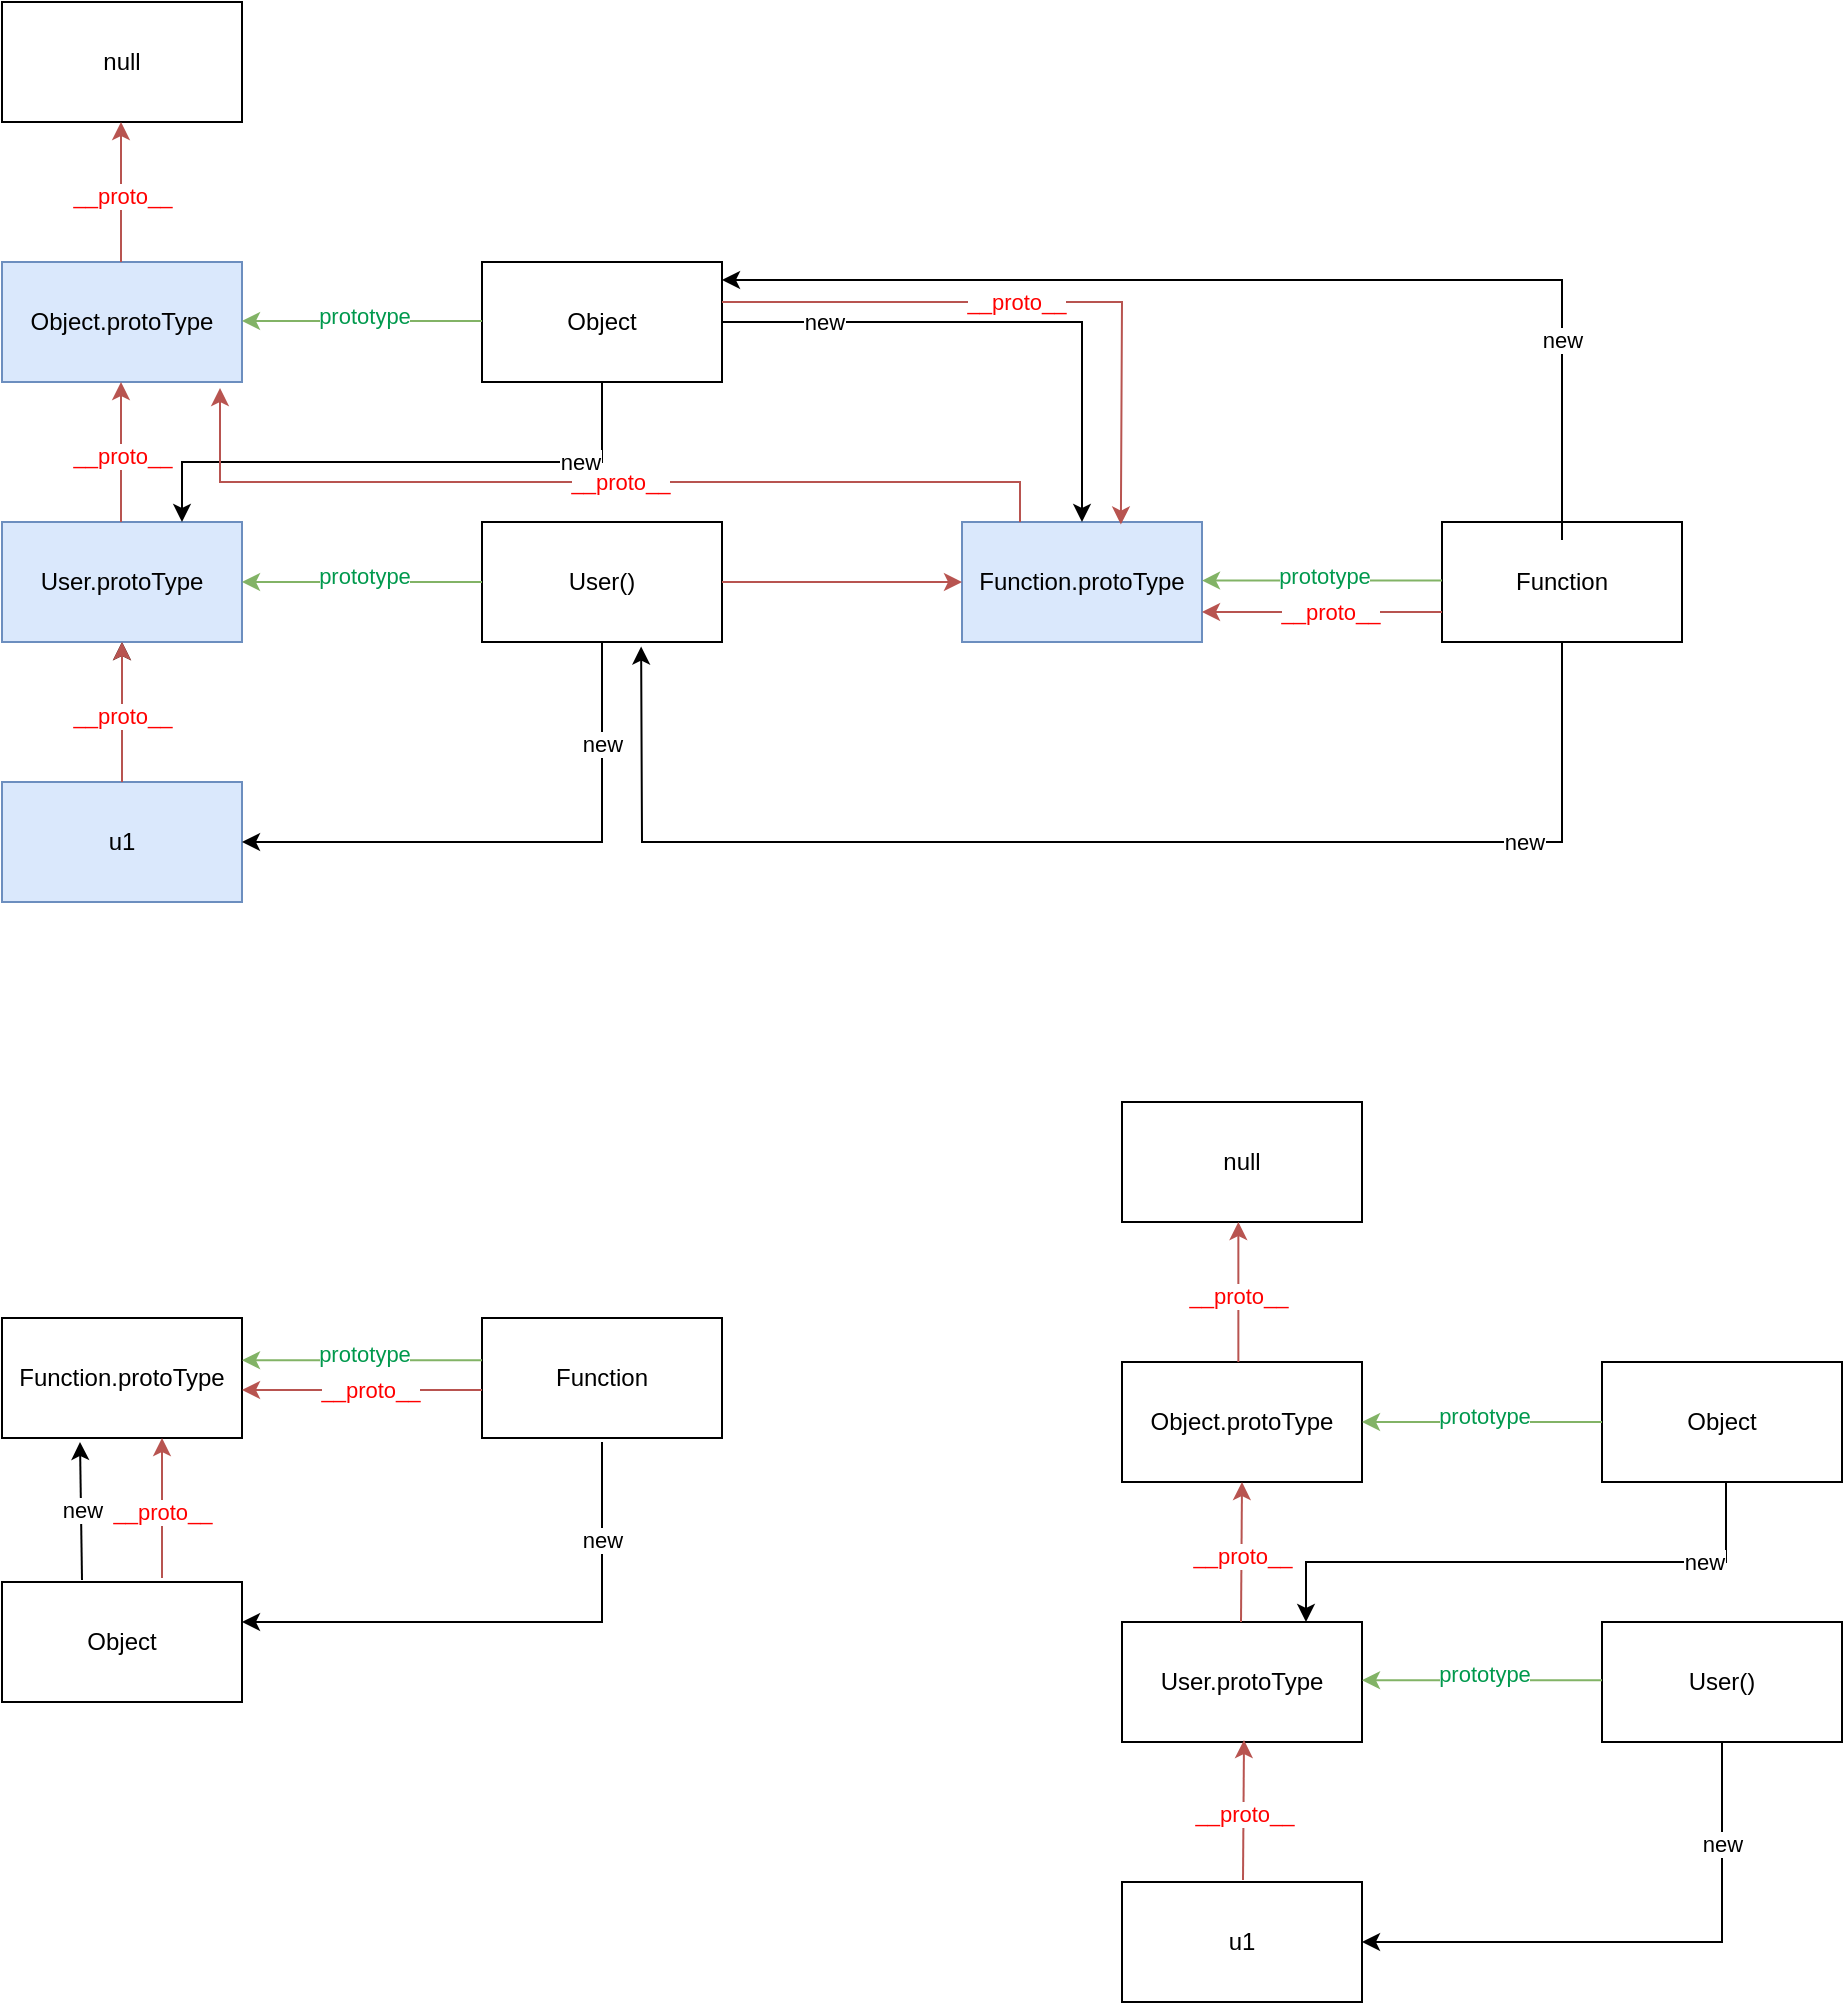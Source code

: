<mxfile version="22.0.8" type="github">
  <diagram name="第 1 页" id="DMLRb_-jvthfb_GOLyaX">
    <mxGraphModel dx="1294" dy="737" grid="1" gridSize="10" guides="1" tooltips="1" connect="1" arrows="1" fold="1" page="1" pageScale="1" pageWidth="827" pageHeight="1169" math="0" shadow="0">
      <root>
        <mxCell id="0" />
        <mxCell id="1" parent="0" />
        <mxCell id="PlZWdDpbJiLyR5dcW1TL-42" value="" style="edgeStyle=orthogonalEdgeStyle;rounded=0;orthogonalLoop=1;jettySize=auto;html=1;" parent="1" source="PlZWdDpbJiLyR5dcW1TL-1" target="PlZWdDpbJiLyR5dcW1TL-3" edge="1">
          <mxGeometry relative="1" as="geometry" />
        </mxCell>
        <mxCell id="PlZWdDpbJiLyR5dcW1TL-1" value="u1" style="rounded=0;whiteSpace=wrap;html=1;fillColor=#dae8fc;strokeColor=#6c8ebf;" parent="1" vertex="1">
          <mxGeometry x="40" y="400" width="120" height="60" as="geometry" />
        </mxCell>
        <mxCell id="PlZWdDpbJiLyR5dcW1TL-2" value="User()" style="rounded=0;whiteSpace=wrap;html=1;" parent="1" vertex="1">
          <mxGeometry x="280" y="270" width="120" height="60" as="geometry" />
        </mxCell>
        <mxCell id="PlZWdDpbJiLyR5dcW1TL-3" value="User.protoType" style="rounded=0;whiteSpace=wrap;html=1;fillColor=#dae8fc;strokeColor=#6c8ebf;" parent="1" vertex="1">
          <mxGeometry x="40" y="270" width="120" height="60" as="geometry" />
        </mxCell>
        <mxCell id="PlZWdDpbJiLyR5dcW1TL-4" value="" style="endArrow=classic;html=1;rounded=0;exitX=0.5;exitY=1;exitDx=0;exitDy=0;entryX=1;entryY=0.5;entryDx=0;entryDy=0;" parent="1" source="PlZWdDpbJiLyR5dcW1TL-2" target="PlZWdDpbJiLyR5dcW1TL-1" edge="1">
          <mxGeometry width="50" height="50" relative="1" as="geometry">
            <mxPoint x="390" y="260" as="sourcePoint" />
            <mxPoint x="440" y="210" as="targetPoint" />
            <Array as="points">
              <mxPoint x="340" y="430" />
            </Array>
          </mxGeometry>
        </mxCell>
        <mxCell id="PlZWdDpbJiLyR5dcW1TL-5" value="new" style="edgeLabel;html=1;align=center;verticalAlign=middle;resizable=0;points=[];" parent="PlZWdDpbJiLyR5dcW1TL-4" vertex="1" connectable="0">
          <mxGeometry x="-0.637" relative="1" as="geometry">
            <mxPoint as="offset" />
          </mxGeometry>
        </mxCell>
        <mxCell id="PlZWdDpbJiLyR5dcW1TL-6" value="" style="endArrow=classic;html=1;rounded=0;entryX=0.5;entryY=1;entryDx=0;entryDy=0;exitX=0.5;exitY=0;exitDx=0;exitDy=0;fillColor=#f8cecc;strokeColor=#b85450;" parent="1" source="PlZWdDpbJiLyR5dcW1TL-1" target="PlZWdDpbJiLyR5dcW1TL-3" edge="1">
          <mxGeometry width="50" height="50" relative="1" as="geometry">
            <mxPoint x="100" y="380" as="sourcePoint" />
            <mxPoint x="440" y="270" as="targetPoint" />
          </mxGeometry>
        </mxCell>
        <mxCell id="PlZWdDpbJiLyR5dcW1TL-7" value="__proto__" style="edgeLabel;html=1;align=center;verticalAlign=middle;resizable=0;points=[];fontColor=#FF0000;" parent="PlZWdDpbJiLyR5dcW1TL-6" vertex="1" connectable="0">
          <mxGeometry x="-0.057" relative="1" as="geometry">
            <mxPoint as="offset" />
          </mxGeometry>
        </mxCell>
        <mxCell id="PlZWdDpbJiLyR5dcW1TL-8" value="" style="endArrow=classic;html=1;rounded=0;exitX=0;exitY=0.5;exitDx=0;exitDy=0;fillColor=#d5e8d4;strokeColor=#82b366;" parent="1" source="PlZWdDpbJiLyR5dcW1TL-2" target="PlZWdDpbJiLyR5dcW1TL-3" edge="1">
          <mxGeometry width="50" height="50" relative="1" as="geometry">
            <mxPoint x="390" y="320" as="sourcePoint" />
            <mxPoint x="440" y="270" as="targetPoint" />
          </mxGeometry>
        </mxCell>
        <mxCell id="PlZWdDpbJiLyR5dcW1TL-9" value="prototype" style="edgeLabel;html=1;align=center;verticalAlign=middle;resizable=0;points=[];fontColor=#00994D;" parent="PlZWdDpbJiLyR5dcW1TL-8" vertex="1" connectable="0">
          <mxGeometry x="-0.017" y="-3" relative="1" as="geometry">
            <mxPoint as="offset" />
          </mxGeometry>
        </mxCell>
        <mxCell id="PlZWdDpbJiLyR5dcW1TL-10" value="Object" style="rounded=0;whiteSpace=wrap;html=1;" parent="1" vertex="1">
          <mxGeometry x="280" y="140" width="120" height="60" as="geometry" />
        </mxCell>
        <mxCell id="PlZWdDpbJiLyR5dcW1TL-11" value="Object.protoType" style="rounded=0;whiteSpace=wrap;html=1;fillColor=#dae8fc;strokeColor=#6c8ebf;" parent="1" vertex="1">
          <mxGeometry x="40" y="140" width="120" height="60" as="geometry" />
        </mxCell>
        <mxCell id="PlZWdDpbJiLyR5dcW1TL-12" value="" style="endArrow=classic;html=1;rounded=0;entryX=0.5;entryY=1;entryDx=0;entryDy=0;exitX=0.5;exitY=0;exitDx=0;exitDy=0;fillColor=#f8cecc;strokeColor=#b85450;" parent="1" edge="1">
          <mxGeometry width="50" height="50" relative="1" as="geometry">
            <mxPoint x="99.5" y="270" as="sourcePoint" />
            <mxPoint x="99.5" y="200" as="targetPoint" />
          </mxGeometry>
        </mxCell>
        <mxCell id="PlZWdDpbJiLyR5dcW1TL-13" value="__proto__" style="edgeLabel;html=1;align=center;verticalAlign=middle;resizable=0;points=[];fontColor=#FF0000;" parent="PlZWdDpbJiLyR5dcW1TL-12" vertex="1" connectable="0">
          <mxGeometry x="-0.057" relative="1" as="geometry">
            <mxPoint as="offset" />
          </mxGeometry>
        </mxCell>
        <mxCell id="PlZWdDpbJiLyR5dcW1TL-14" value="" style="endArrow=classic;html=1;rounded=0;exitX=0;exitY=0.5;exitDx=0;exitDy=0;fillColor=#d5e8d4;strokeColor=#82b366;" parent="1" edge="1">
          <mxGeometry width="50" height="50" relative="1" as="geometry">
            <mxPoint x="280" y="169.5" as="sourcePoint" />
            <mxPoint x="160" y="169.5" as="targetPoint" />
          </mxGeometry>
        </mxCell>
        <mxCell id="PlZWdDpbJiLyR5dcW1TL-15" value="prototype" style="edgeLabel;html=1;align=center;verticalAlign=middle;resizable=0;points=[];fontColor=#00994D;" parent="PlZWdDpbJiLyR5dcW1TL-14" vertex="1" connectable="0">
          <mxGeometry x="-0.017" y="-3" relative="1" as="geometry">
            <mxPoint as="offset" />
          </mxGeometry>
        </mxCell>
        <mxCell id="PlZWdDpbJiLyR5dcW1TL-16" value="" style="endArrow=classic;html=1;rounded=0;entryX=0.75;entryY=0;entryDx=0;entryDy=0;" parent="1" target="PlZWdDpbJiLyR5dcW1TL-3" edge="1">
          <mxGeometry width="50" height="50" relative="1" as="geometry">
            <mxPoint x="340" y="200" as="sourcePoint" />
            <mxPoint x="160" y="290" as="targetPoint" />
            <Array as="points">
              <mxPoint x="340" y="240" />
              <mxPoint x="130" y="240" />
            </Array>
          </mxGeometry>
        </mxCell>
        <mxCell id="PlZWdDpbJiLyR5dcW1TL-17" value="new" style="edgeLabel;html=1;align=center;verticalAlign=middle;resizable=0;points=[];" parent="PlZWdDpbJiLyR5dcW1TL-16" vertex="1" connectable="0">
          <mxGeometry x="-0.637" relative="1" as="geometry">
            <mxPoint as="offset" />
          </mxGeometry>
        </mxCell>
        <mxCell id="PlZWdDpbJiLyR5dcW1TL-19" value="null" style="rounded=0;whiteSpace=wrap;html=1;" parent="1" vertex="1">
          <mxGeometry x="40" y="10" width="120" height="60" as="geometry" />
        </mxCell>
        <mxCell id="PlZWdDpbJiLyR5dcW1TL-20" value="" style="endArrow=classic;html=1;rounded=0;entryX=0.5;entryY=1;entryDx=0;entryDy=0;exitX=0.5;exitY=0;exitDx=0;exitDy=0;fillColor=#f8cecc;strokeColor=#b85450;" parent="1" edge="1">
          <mxGeometry width="50" height="50" relative="1" as="geometry">
            <mxPoint x="99.5" y="140" as="sourcePoint" />
            <mxPoint x="99.5" y="70" as="targetPoint" />
          </mxGeometry>
        </mxCell>
        <mxCell id="PlZWdDpbJiLyR5dcW1TL-21" value="__proto__" style="edgeLabel;html=1;align=center;verticalAlign=middle;resizable=0;points=[];fontColor=#FF0000;" parent="PlZWdDpbJiLyR5dcW1TL-20" vertex="1" connectable="0">
          <mxGeometry x="-0.057" relative="1" as="geometry">
            <mxPoint as="offset" />
          </mxGeometry>
        </mxCell>
        <mxCell id="PlZWdDpbJiLyR5dcW1TL-22" value="Function" style="rounded=0;whiteSpace=wrap;html=1;" parent="1" vertex="1">
          <mxGeometry x="760" y="270" width="120" height="60" as="geometry" />
        </mxCell>
        <mxCell id="PlZWdDpbJiLyR5dcW1TL-23" value="Function.protoType" style="rounded=0;whiteSpace=wrap;html=1;fillColor=#dae8fc;strokeColor=#6c8ebf;" parent="1" vertex="1">
          <mxGeometry x="520" y="270" width="120" height="60" as="geometry" />
        </mxCell>
        <mxCell id="PlZWdDpbJiLyR5dcW1TL-25" value="" style="endArrow=classic;html=1;rounded=0;exitX=0;exitY=0.5;exitDx=0;exitDy=0;fillColor=#d5e8d4;strokeColor=#82b366;" parent="1" edge="1">
          <mxGeometry width="50" height="50" relative="1" as="geometry">
            <mxPoint x="760" y="299.29" as="sourcePoint" />
            <mxPoint x="640" y="299.29" as="targetPoint" />
          </mxGeometry>
        </mxCell>
        <mxCell id="PlZWdDpbJiLyR5dcW1TL-26" value="prototype" style="edgeLabel;html=1;align=center;verticalAlign=middle;resizable=0;points=[];fontColor=#00994D;" parent="PlZWdDpbJiLyR5dcW1TL-25" vertex="1" connectable="0">
          <mxGeometry x="-0.017" y="-3" relative="1" as="geometry">
            <mxPoint as="offset" />
          </mxGeometry>
        </mxCell>
        <mxCell id="PlZWdDpbJiLyR5dcW1TL-27" value="" style="endArrow=classic;html=1;rounded=0;entryX=1;entryY=0.75;entryDx=0;entryDy=0;exitX=0;exitY=0.75;exitDx=0;exitDy=0;fillColor=#f8cecc;strokeColor=#b85450;" parent="1" source="PlZWdDpbJiLyR5dcW1TL-22" target="PlZWdDpbJiLyR5dcW1TL-23" edge="1">
          <mxGeometry width="50" height="50" relative="1" as="geometry">
            <mxPoint x="770" y="450" as="sourcePoint" />
            <mxPoint x="770" y="380" as="targetPoint" />
          </mxGeometry>
        </mxCell>
        <mxCell id="PlZWdDpbJiLyR5dcW1TL-28" value="__proto__" style="edgeLabel;html=1;align=center;verticalAlign=middle;resizable=0;points=[];fontColor=#FF0000;" parent="PlZWdDpbJiLyR5dcW1TL-27" vertex="1" connectable="0">
          <mxGeometry x="-0.057" relative="1" as="geometry">
            <mxPoint as="offset" />
          </mxGeometry>
        </mxCell>
        <mxCell id="PlZWdDpbJiLyR5dcW1TL-29" value="" style="endArrow=classic;html=1;rounded=0;entryX=0;entryY=0.5;entryDx=0;entryDy=0;fillColor=#f8cecc;strokeColor=#b85450;" parent="1" source="PlZWdDpbJiLyR5dcW1TL-2" target="PlZWdDpbJiLyR5dcW1TL-23" edge="1">
          <mxGeometry width="50" height="50" relative="1" as="geometry">
            <mxPoint x="490" y="370" as="sourcePoint" />
            <mxPoint x="490" y="300" as="targetPoint" />
          </mxGeometry>
        </mxCell>
        <mxCell id="PlZWdDpbJiLyR5dcW1TL-31" value="" style="endArrow=classic;html=1;rounded=0;exitX=1;exitY=0.5;exitDx=0;exitDy=0;entryX=0.5;entryY=0;entryDx=0;entryDy=0;" parent="1" source="PlZWdDpbJiLyR5dcW1TL-10" target="PlZWdDpbJiLyR5dcW1TL-23" edge="1">
          <mxGeometry width="50" height="50" relative="1" as="geometry">
            <mxPoint x="350" y="340" as="sourcePoint" />
            <mxPoint x="170" y="440" as="targetPoint" />
            <Array as="points">
              <mxPoint x="580" y="170" />
            </Array>
          </mxGeometry>
        </mxCell>
        <mxCell id="PlZWdDpbJiLyR5dcW1TL-32" value="new" style="edgeLabel;html=1;align=center;verticalAlign=middle;resizable=0;points=[];" parent="PlZWdDpbJiLyR5dcW1TL-31" vertex="1" connectable="0">
          <mxGeometry x="-0.637" relative="1" as="geometry">
            <mxPoint as="offset" />
          </mxGeometry>
        </mxCell>
        <mxCell id="PlZWdDpbJiLyR5dcW1TL-33" value="" style="endArrow=classic;html=1;rounded=0;exitX=0.5;exitY=1;exitDx=0;exitDy=0;entryX=0.663;entryY=1.038;entryDx=0;entryDy=0;entryPerimeter=0;" parent="1" source="PlZWdDpbJiLyR5dcW1TL-22" target="PlZWdDpbJiLyR5dcW1TL-2" edge="1">
          <mxGeometry width="50" height="50" relative="1" as="geometry">
            <mxPoint x="350" y="340" as="sourcePoint" />
            <mxPoint x="170" y="440" as="targetPoint" />
            <Array as="points">
              <mxPoint x="820" y="430" />
              <mxPoint x="360" y="430" />
            </Array>
          </mxGeometry>
        </mxCell>
        <mxCell id="PlZWdDpbJiLyR5dcW1TL-34" value="new" style="edgeLabel;html=1;align=center;verticalAlign=middle;resizable=0;points=[];" parent="PlZWdDpbJiLyR5dcW1TL-33" vertex="1" connectable="0">
          <mxGeometry x="-0.637" relative="1" as="geometry">
            <mxPoint as="offset" />
          </mxGeometry>
        </mxCell>
        <mxCell id="PlZWdDpbJiLyR5dcW1TL-72" value="" style="group" parent="1" vertex="1" connectable="0">
          <mxGeometry x="600" y="560" width="360" height="450" as="geometry" />
        </mxCell>
        <mxCell id="PlZWdDpbJiLyR5dcW1TL-49" value="u1" style="rounded=0;whiteSpace=wrap;html=1;" parent="PlZWdDpbJiLyR5dcW1TL-72" vertex="1">
          <mxGeometry y="390" width="120" height="60" as="geometry" />
        </mxCell>
        <mxCell id="PlZWdDpbJiLyR5dcW1TL-50" value="User()" style="rounded=0;whiteSpace=wrap;html=1;" parent="PlZWdDpbJiLyR5dcW1TL-72" vertex="1">
          <mxGeometry x="240" y="260" width="120" height="60" as="geometry" />
        </mxCell>
        <mxCell id="PlZWdDpbJiLyR5dcW1TL-51" value="User.protoType" style="rounded=0;whiteSpace=wrap;html=1;" parent="PlZWdDpbJiLyR5dcW1TL-72" vertex="1">
          <mxGeometry y="260" width="120" height="60" as="geometry" />
        </mxCell>
        <mxCell id="PlZWdDpbJiLyR5dcW1TL-52" value="" style="endArrow=classic;html=1;rounded=0;exitX=0.5;exitY=1;exitDx=0;exitDy=0;entryX=1;entryY=0.5;entryDx=0;entryDy=0;" parent="PlZWdDpbJiLyR5dcW1TL-72" source="PlZWdDpbJiLyR5dcW1TL-50" target="PlZWdDpbJiLyR5dcW1TL-49" edge="1">
          <mxGeometry width="50" height="50" relative="1" as="geometry">
            <mxPoint x="350" y="250" as="sourcePoint" />
            <mxPoint x="400" y="200" as="targetPoint" />
            <Array as="points">
              <mxPoint x="300" y="420" />
            </Array>
          </mxGeometry>
        </mxCell>
        <mxCell id="PlZWdDpbJiLyR5dcW1TL-53" value="new" style="edgeLabel;html=1;align=center;verticalAlign=middle;resizable=0;points=[];" parent="PlZWdDpbJiLyR5dcW1TL-52" vertex="1" connectable="0">
          <mxGeometry x="-0.637" relative="1" as="geometry">
            <mxPoint as="offset" />
          </mxGeometry>
        </mxCell>
        <mxCell id="PlZWdDpbJiLyR5dcW1TL-55" value="Object" style="rounded=0;whiteSpace=wrap;html=1;" parent="PlZWdDpbJiLyR5dcW1TL-72" vertex="1">
          <mxGeometry x="240" y="130" width="120" height="60" as="geometry" />
        </mxCell>
        <mxCell id="PlZWdDpbJiLyR5dcW1TL-56" value="Object.protoType" style="rounded=0;whiteSpace=wrap;html=1;" parent="PlZWdDpbJiLyR5dcW1TL-72" vertex="1">
          <mxGeometry y="130" width="120" height="60" as="geometry" />
        </mxCell>
        <mxCell id="PlZWdDpbJiLyR5dcW1TL-57" value="" style="endArrow=classic;html=1;rounded=0;exitX=0.5;exitY=0;exitDx=0;exitDy=0;fillColor=#f8cecc;strokeColor=#b85450;" parent="PlZWdDpbJiLyR5dcW1TL-72" edge="1">
          <mxGeometry width="50" height="50" relative="1" as="geometry">
            <mxPoint x="59.5" y="260" as="sourcePoint" />
            <mxPoint x="60" y="190" as="targetPoint" />
          </mxGeometry>
        </mxCell>
        <mxCell id="PlZWdDpbJiLyR5dcW1TL-58" value="__proto__" style="edgeLabel;html=1;align=center;verticalAlign=middle;resizable=0;points=[];fontColor=#FF0000;" parent="PlZWdDpbJiLyR5dcW1TL-57" vertex="1" connectable="0">
          <mxGeometry x="-0.057" relative="1" as="geometry">
            <mxPoint as="offset" />
          </mxGeometry>
        </mxCell>
        <mxCell id="PlZWdDpbJiLyR5dcW1TL-60" value="null" style="rounded=0;whiteSpace=wrap;html=1;" parent="PlZWdDpbJiLyR5dcW1TL-72" vertex="1">
          <mxGeometry width="120" height="60" as="geometry" />
        </mxCell>
        <mxCell id="PlZWdDpbJiLyR5dcW1TL-62" value="" style="endArrow=classic;html=1;rounded=0;entryX=0.5;entryY=1;entryDx=0;entryDy=0;exitX=0.5;exitY=0;exitDx=0;exitDy=0;fillColor=#f8cecc;strokeColor=#b85450;" parent="PlZWdDpbJiLyR5dcW1TL-72" edge="1">
          <mxGeometry width="50" height="50" relative="1" as="geometry">
            <mxPoint x="58.18" y="130" as="sourcePoint" />
            <mxPoint x="58.18" y="60" as="targetPoint" />
          </mxGeometry>
        </mxCell>
        <mxCell id="PlZWdDpbJiLyR5dcW1TL-63" value="__proto__" style="edgeLabel;html=1;align=center;verticalAlign=middle;resizable=0;points=[];fontColor=#FF0000;" parent="PlZWdDpbJiLyR5dcW1TL-62" vertex="1" connectable="0">
          <mxGeometry x="-0.057" relative="1" as="geometry">
            <mxPoint as="offset" />
          </mxGeometry>
        </mxCell>
        <mxCell id="PlZWdDpbJiLyR5dcW1TL-64" value="" style="endArrow=classic;html=1;rounded=0;exitX=0;exitY=0.5;exitDx=0;exitDy=0;fillColor=#d5e8d4;strokeColor=#82b366;" parent="PlZWdDpbJiLyR5dcW1TL-72" edge="1">
          <mxGeometry width="50" height="50" relative="1" as="geometry">
            <mxPoint x="240" y="160" as="sourcePoint" />
            <mxPoint x="120" y="160" as="targetPoint" />
          </mxGeometry>
        </mxCell>
        <mxCell id="PlZWdDpbJiLyR5dcW1TL-65" value="prototype" style="edgeLabel;html=1;align=center;verticalAlign=middle;resizable=0;points=[];fontColor=#00994D;" parent="PlZWdDpbJiLyR5dcW1TL-64" vertex="1" connectable="0">
          <mxGeometry x="-0.017" y="-3" relative="1" as="geometry">
            <mxPoint as="offset" />
          </mxGeometry>
        </mxCell>
        <mxCell id="PlZWdDpbJiLyR5dcW1TL-66" value="" style="endArrow=classic;html=1;rounded=0;exitX=0;exitY=0.5;exitDx=0;exitDy=0;fillColor=#d5e8d4;strokeColor=#82b366;" parent="PlZWdDpbJiLyR5dcW1TL-72" edge="1">
          <mxGeometry width="50" height="50" relative="1" as="geometry">
            <mxPoint x="240" y="289.09" as="sourcePoint" />
            <mxPoint x="120" y="289.09" as="targetPoint" />
          </mxGeometry>
        </mxCell>
        <mxCell id="PlZWdDpbJiLyR5dcW1TL-67" value="prototype" style="edgeLabel;html=1;align=center;verticalAlign=middle;resizable=0;points=[];fontColor=#00994D;" parent="PlZWdDpbJiLyR5dcW1TL-66" vertex="1" connectable="0">
          <mxGeometry x="-0.017" y="-3" relative="1" as="geometry">
            <mxPoint as="offset" />
          </mxGeometry>
        </mxCell>
        <mxCell id="PlZWdDpbJiLyR5dcW1TL-68" value="" style="endArrow=classic;html=1;rounded=0;entryX=0.75;entryY=0;entryDx=0;entryDy=0;" parent="PlZWdDpbJiLyR5dcW1TL-72" edge="1">
          <mxGeometry width="50" height="50" relative="1" as="geometry">
            <mxPoint x="302" y="190" as="sourcePoint" />
            <mxPoint x="92" y="260" as="targetPoint" />
            <Array as="points">
              <mxPoint x="302" y="230" />
              <mxPoint x="92" y="230" />
            </Array>
          </mxGeometry>
        </mxCell>
        <mxCell id="PlZWdDpbJiLyR5dcW1TL-69" value="new" style="edgeLabel;html=1;align=center;verticalAlign=middle;resizable=0;points=[];" parent="PlZWdDpbJiLyR5dcW1TL-68" vertex="1" connectable="0">
          <mxGeometry x="-0.637" relative="1" as="geometry">
            <mxPoint as="offset" />
          </mxGeometry>
        </mxCell>
        <mxCell id="PlZWdDpbJiLyR5dcW1TL-70" value="" style="endArrow=classic;html=1;rounded=0;exitX=0.5;exitY=0;exitDx=0;exitDy=0;fillColor=#f8cecc;strokeColor=#b85450;" parent="PlZWdDpbJiLyR5dcW1TL-72" edge="1">
          <mxGeometry width="50" height="50" relative="1" as="geometry">
            <mxPoint x="60.5" y="389" as="sourcePoint" />
            <mxPoint x="61" y="319" as="targetPoint" />
          </mxGeometry>
        </mxCell>
        <mxCell id="PlZWdDpbJiLyR5dcW1TL-71" value="__proto__" style="edgeLabel;html=1;align=center;verticalAlign=middle;resizable=0;points=[];fontColor=#FF0000;" parent="PlZWdDpbJiLyR5dcW1TL-70" vertex="1" connectable="0">
          <mxGeometry x="-0.057" relative="1" as="geometry">
            <mxPoint as="offset" />
          </mxGeometry>
        </mxCell>
        <mxCell id="PlZWdDpbJiLyR5dcW1TL-77" value="" style="group" parent="1" vertex="1" connectable="0">
          <mxGeometry x="40" y="668" width="360" height="192" as="geometry" />
        </mxCell>
        <mxCell id="PlZWdDpbJiLyR5dcW1TL-36" value="Object" style="rounded=0;whiteSpace=wrap;html=1;" parent="PlZWdDpbJiLyR5dcW1TL-77" vertex="1">
          <mxGeometry y="132" width="120" height="60" as="geometry" />
        </mxCell>
        <mxCell id="PlZWdDpbJiLyR5dcW1TL-37" value="Function" style="rounded=0;whiteSpace=wrap;html=1;" parent="PlZWdDpbJiLyR5dcW1TL-77" vertex="1">
          <mxGeometry x="240" width="120" height="60" as="geometry" />
        </mxCell>
        <mxCell id="PlZWdDpbJiLyR5dcW1TL-38" value="Function.protoType" style="rounded=0;whiteSpace=wrap;html=1;" parent="PlZWdDpbJiLyR5dcW1TL-77" vertex="1">
          <mxGeometry width="120" height="60" as="geometry" />
        </mxCell>
        <mxCell id="PlZWdDpbJiLyR5dcW1TL-40" value="" style="endArrow=classic;html=1;rounded=0;entryX=1;entryY=0.5;entryDx=0;entryDy=0;" parent="PlZWdDpbJiLyR5dcW1TL-77" edge="1">
          <mxGeometry width="50" height="50" relative="1" as="geometry">
            <mxPoint x="300" y="62" as="sourcePoint" />
            <mxPoint x="120" y="152" as="targetPoint" />
            <Array as="points">
              <mxPoint x="300" y="152" />
            </Array>
          </mxGeometry>
        </mxCell>
        <mxCell id="PlZWdDpbJiLyR5dcW1TL-41" value="new" style="edgeLabel;html=1;align=center;verticalAlign=middle;resizable=0;points=[];" parent="PlZWdDpbJiLyR5dcW1TL-40" vertex="1" connectable="0">
          <mxGeometry x="-0.637" relative="1" as="geometry">
            <mxPoint as="offset" />
          </mxGeometry>
        </mxCell>
        <mxCell id="PlZWdDpbJiLyR5dcW1TL-43" value="" style="endArrow=classic;html=1;rounded=0;entryX=0.5;entryY=1;entryDx=0;entryDy=0;exitX=0.5;exitY=0;exitDx=0;exitDy=0;fillColor=#f8cecc;strokeColor=#b85450;" parent="PlZWdDpbJiLyR5dcW1TL-77" edge="1">
          <mxGeometry width="50" height="50" relative="1" as="geometry">
            <mxPoint x="80" y="130" as="sourcePoint" />
            <mxPoint x="80" y="60" as="targetPoint" />
          </mxGeometry>
        </mxCell>
        <mxCell id="PlZWdDpbJiLyR5dcW1TL-44" value="__proto__" style="edgeLabel;html=1;align=center;verticalAlign=middle;resizable=0;points=[];fontColor=#FF0000;" parent="PlZWdDpbJiLyR5dcW1TL-43" vertex="1" connectable="0">
          <mxGeometry x="-0.057" relative="1" as="geometry">
            <mxPoint as="offset" />
          </mxGeometry>
        </mxCell>
        <mxCell id="PlZWdDpbJiLyR5dcW1TL-45" value="" style="endArrow=classic;html=1;rounded=0;exitX=0;exitY=0.5;exitDx=0;exitDy=0;fillColor=#d5e8d4;strokeColor=#82b366;" parent="PlZWdDpbJiLyR5dcW1TL-77" edge="1">
          <mxGeometry width="50" height="50" relative="1" as="geometry">
            <mxPoint x="240" y="21.09" as="sourcePoint" />
            <mxPoint x="120" y="21.09" as="targetPoint" />
          </mxGeometry>
        </mxCell>
        <mxCell id="PlZWdDpbJiLyR5dcW1TL-46" value="prototype" style="edgeLabel;html=1;align=center;verticalAlign=middle;resizable=0;points=[];fontColor=#00994D;" parent="PlZWdDpbJiLyR5dcW1TL-45" vertex="1" connectable="0">
          <mxGeometry x="-0.017" y="-3" relative="1" as="geometry">
            <mxPoint as="offset" />
          </mxGeometry>
        </mxCell>
        <mxCell id="PlZWdDpbJiLyR5dcW1TL-47" value="" style="endArrow=classic;html=1;rounded=0;entryX=1;entryY=0.75;entryDx=0;entryDy=0;exitX=0;exitY=0.75;exitDx=0;exitDy=0;fillColor=#f8cecc;strokeColor=#b85450;" parent="PlZWdDpbJiLyR5dcW1TL-77" edge="1">
          <mxGeometry width="50" height="50" relative="1" as="geometry">
            <mxPoint x="240" y="36" as="sourcePoint" />
            <mxPoint x="120" y="36" as="targetPoint" />
          </mxGeometry>
        </mxCell>
        <mxCell id="PlZWdDpbJiLyR5dcW1TL-48" value="__proto__" style="edgeLabel;html=1;align=center;verticalAlign=middle;resizable=0;points=[];fontColor=#FF0000;" parent="PlZWdDpbJiLyR5dcW1TL-47" vertex="1" connectable="0">
          <mxGeometry x="-0.057" relative="1" as="geometry">
            <mxPoint as="offset" />
          </mxGeometry>
        </mxCell>
        <mxCell id="PlZWdDpbJiLyR5dcW1TL-75" value="" style="endArrow=classic;html=1;rounded=0;" parent="PlZWdDpbJiLyR5dcW1TL-77" edge="1">
          <mxGeometry width="50" height="50" relative="1" as="geometry">
            <mxPoint x="40" y="131" as="sourcePoint" />
            <mxPoint x="39" y="62" as="targetPoint" />
          </mxGeometry>
        </mxCell>
        <mxCell id="PlZWdDpbJiLyR5dcW1TL-76" value="new" style="edgeLabel;html=1;align=center;verticalAlign=middle;resizable=0;points=[];" parent="PlZWdDpbJiLyR5dcW1TL-75" vertex="1" connectable="0">
          <mxGeometry x="0.035" relative="1" as="geometry">
            <mxPoint as="offset" />
          </mxGeometry>
        </mxCell>
        <mxCell id="PlZWdDpbJiLyR5dcW1TL-78" value="" style="endArrow=classic;html=1;rounded=0;fillColor=#f8cecc;strokeColor=#b85450;entryX=0.662;entryY=0.021;entryDx=0;entryDy=0;entryPerimeter=0;" parent="1" target="PlZWdDpbJiLyR5dcW1TL-23" edge="1">
          <mxGeometry width="50" height="50" relative="1" as="geometry">
            <mxPoint x="400" y="160" as="sourcePoint" />
            <mxPoint x="610" y="270" as="targetPoint" />
            <Array as="points">
              <mxPoint x="600" y="160" />
            </Array>
          </mxGeometry>
        </mxCell>
        <mxCell id="PlZWdDpbJiLyR5dcW1TL-79" value="__proto__" style="edgeLabel;html=1;align=center;verticalAlign=middle;resizable=0;points=[];fontColor=#FF0000;" parent="PlZWdDpbJiLyR5dcW1TL-78" vertex="1" connectable="0">
          <mxGeometry x="-0.057" relative="1" as="geometry">
            <mxPoint as="offset" />
          </mxGeometry>
        </mxCell>
        <mxCell id="PlZWdDpbJiLyR5dcW1TL-80" value="" style="endArrow=classic;html=1;rounded=0;exitX=0.5;exitY=0;exitDx=0;exitDy=0;entryX=1;entryY=0;entryDx=0;entryDy=0;" parent="1" edge="1">
          <mxGeometry width="50" height="50" relative="1" as="geometry">
            <mxPoint x="820" y="279" as="sourcePoint" />
            <mxPoint x="400" y="149" as="targetPoint" />
            <Array as="points">
              <mxPoint x="820" y="149" />
            </Array>
          </mxGeometry>
        </mxCell>
        <mxCell id="PlZWdDpbJiLyR5dcW1TL-81" value="new" style="edgeLabel;html=1;align=center;verticalAlign=middle;resizable=0;points=[];" parent="PlZWdDpbJiLyR5dcW1TL-80" vertex="1" connectable="0">
          <mxGeometry x="-0.637" relative="1" as="geometry">
            <mxPoint as="offset" />
          </mxGeometry>
        </mxCell>
        <mxCell id="PlZWdDpbJiLyR5dcW1TL-82" value="" style="endArrow=classic;html=1;rounded=0;fillColor=#f8cecc;strokeColor=#b85450;entryX=1;entryY=1;entryDx=0;entryDy=0;" parent="1" edge="1">
          <mxGeometry width="50" height="50" relative="1" as="geometry">
            <mxPoint x="549" y="270" as="sourcePoint" />
            <mxPoint x="149" y="203" as="targetPoint" />
            <Array as="points">
              <mxPoint x="549" y="250" />
              <mxPoint x="149" y="250" />
            </Array>
          </mxGeometry>
        </mxCell>
        <mxCell id="PlZWdDpbJiLyR5dcW1TL-83" value="__proto__" style="edgeLabel;html=1;align=center;verticalAlign=middle;resizable=0;points=[];fontColor=#FF0000;" parent="PlZWdDpbJiLyR5dcW1TL-82" vertex="1" connectable="0">
          <mxGeometry x="-0.057" relative="1" as="geometry">
            <mxPoint as="offset" />
          </mxGeometry>
        </mxCell>
      </root>
    </mxGraphModel>
  </diagram>
</mxfile>
